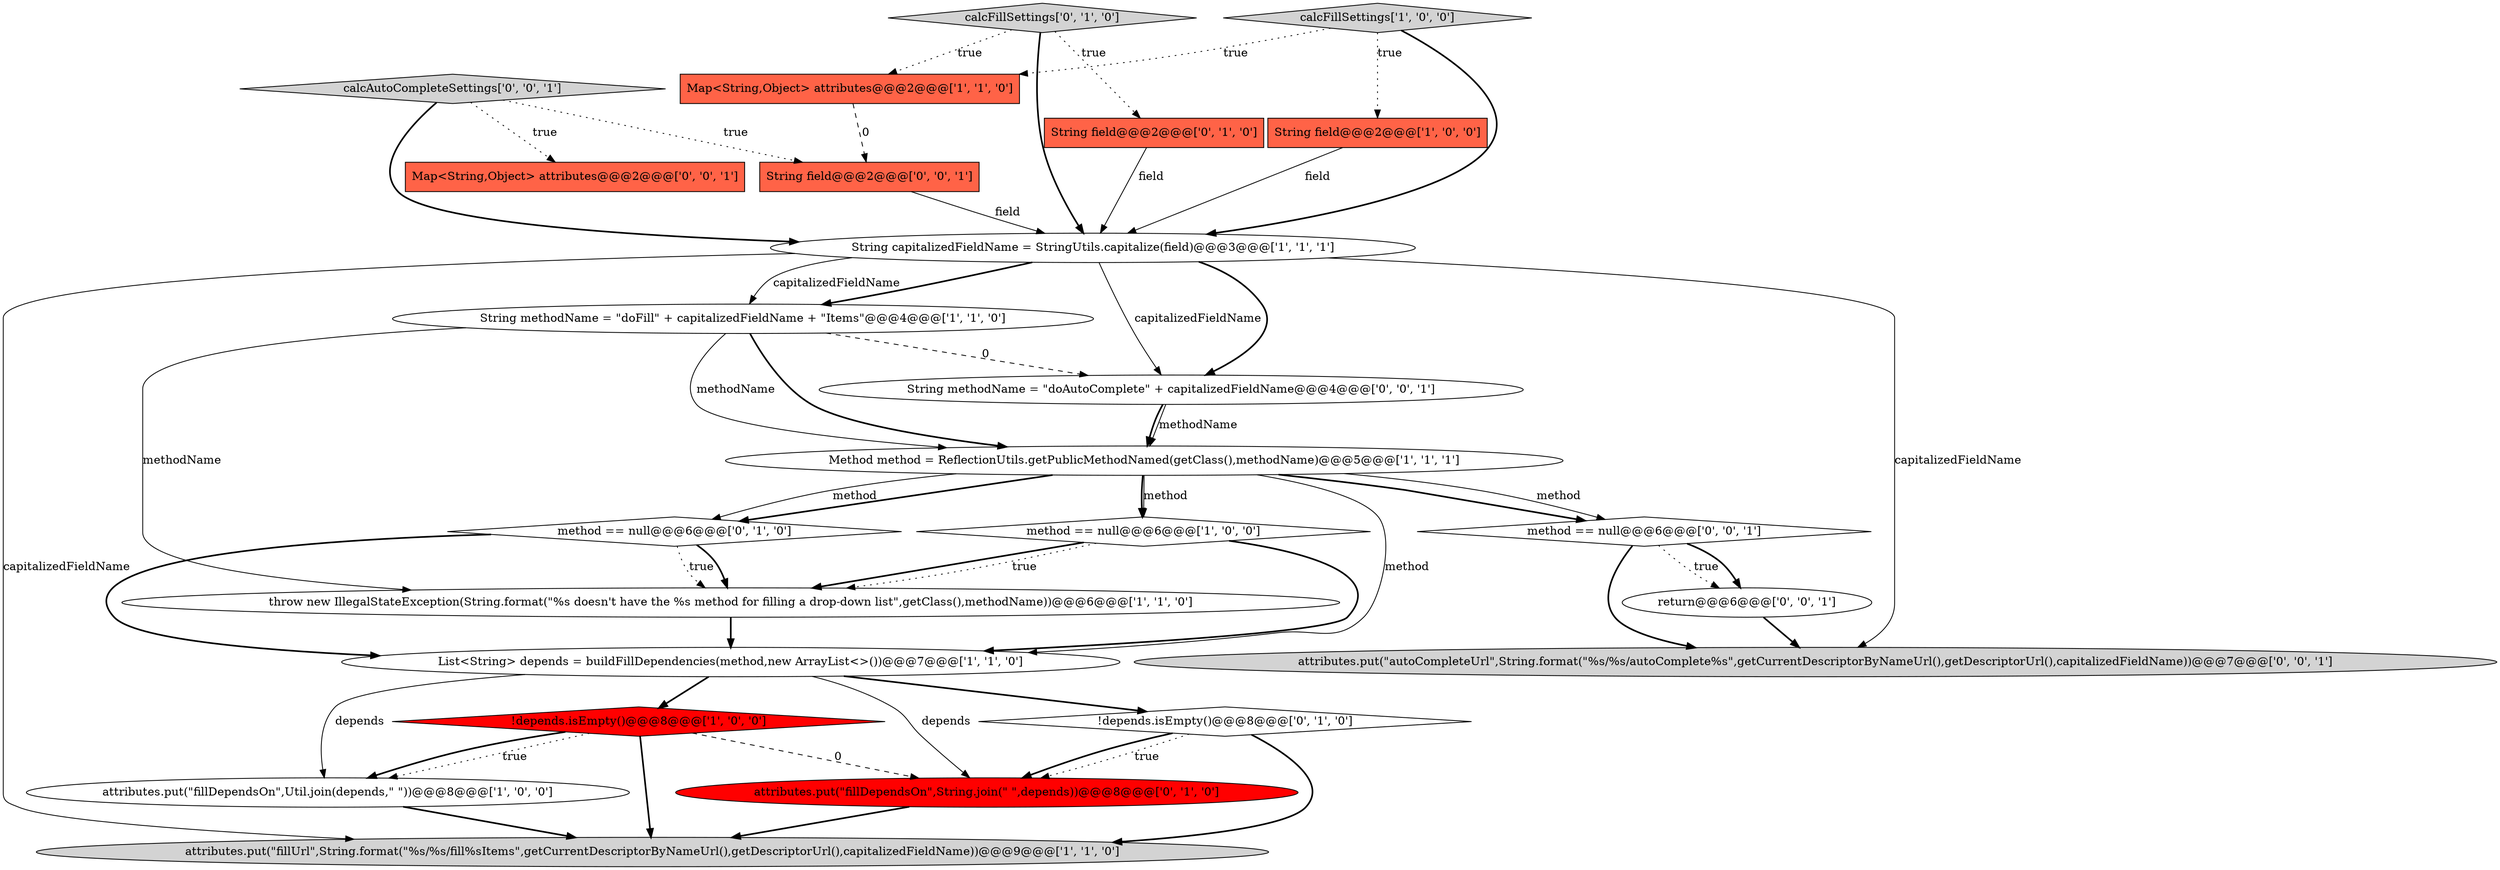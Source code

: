 digraph {
3 [style = filled, label = "List<String> depends = buildFillDependencies(method,new ArrayList<>())@@@7@@@['1', '1', '0']", fillcolor = white, shape = ellipse image = "AAA0AAABBB1BBB"];
1 [style = filled, label = "method == null@@@6@@@['1', '0', '0']", fillcolor = white, shape = diamond image = "AAA0AAABBB1BBB"];
12 [style = filled, label = "!depends.isEmpty()@@@8@@@['0', '1', '0']", fillcolor = white, shape = diamond image = "AAA0AAABBB2BBB"];
23 [style = filled, label = "String field@@@2@@@['0', '0', '1']", fillcolor = tomato, shape = box image = "AAA0AAABBB3BBB"];
18 [style = filled, label = "attributes.put(\"autoCompleteUrl\",String.format(\"%s/%s/autoComplete%s\",getCurrentDescriptorByNameUrl(),getDescriptorUrl(),capitalizedFieldName))@@@7@@@['0', '0', '1']", fillcolor = lightgray, shape = ellipse image = "AAA0AAABBB3BBB"];
15 [style = filled, label = "attributes.put(\"fillDependsOn\",String.join(\" \",depends))@@@8@@@['0', '1', '0']", fillcolor = red, shape = ellipse image = "AAA1AAABBB2BBB"];
16 [style = filled, label = "calcFillSettings['0', '1', '0']", fillcolor = lightgray, shape = diamond image = "AAA0AAABBB2BBB"];
17 [style = filled, label = "Map<String,Object> attributes@@@2@@@['0', '0', '1']", fillcolor = tomato, shape = box image = "AAA0AAABBB3BBB"];
2 [style = filled, label = "String field@@@2@@@['1', '0', '0']", fillcolor = tomato, shape = box image = "AAA0AAABBB1BBB"];
0 [style = filled, label = "Method method = ReflectionUtils.getPublicMethodNamed(getClass(),methodName)@@@5@@@['1', '1', '1']", fillcolor = white, shape = ellipse image = "AAA0AAABBB1BBB"];
5 [style = filled, label = "String capitalizedFieldName = StringUtils.capitalize(field)@@@3@@@['1', '1', '1']", fillcolor = white, shape = ellipse image = "AAA0AAABBB1BBB"];
13 [style = filled, label = "method == null@@@6@@@['0', '1', '0']", fillcolor = white, shape = diamond image = "AAA0AAABBB2BBB"];
14 [style = filled, label = "String field@@@2@@@['0', '1', '0']", fillcolor = tomato, shape = box image = "AAA0AAABBB2BBB"];
9 [style = filled, label = "attributes.put(\"fillDependsOn\",Util.join(depends,\" \"))@@@8@@@['1', '0', '0']", fillcolor = white, shape = ellipse image = "AAA0AAABBB1BBB"];
20 [style = filled, label = "calcAutoCompleteSettings['0', '0', '1']", fillcolor = lightgray, shape = diamond image = "AAA0AAABBB3BBB"];
10 [style = filled, label = "attributes.put(\"fillUrl\",String.format(\"%s/%s/fill%sItems\",getCurrentDescriptorByNameUrl(),getDescriptorUrl(),capitalizedFieldName))@@@9@@@['1', '1', '0']", fillcolor = lightgray, shape = ellipse image = "AAA0AAABBB1BBB"];
11 [style = filled, label = "!depends.isEmpty()@@@8@@@['1', '0', '0']", fillcolor = red, shape = diamond image = "AAA1AAABBB1BBB"];
6 [style = filled, label = "throw new IllegalStateException(String.format(\"%s doesn't have the %s method for filling a drop-down list\",getClass(),methodName))@@@6@@@['1', '1', '0']", fillcolor = white, shape = ellipse image = "AAA0AAABBB1BBB"];
22 [style = filled, label = "method == null@@@6@@@['0', '0', '1']", fillcolor = white, shape = diamond image = "AAA0AAABBB3BBB"];
8 [style = filled, label = "String methodName = \"doFill\" + capitalizedFieldName + \"Items\"@@@4@@@['1', '1', '0']", fillcolor = white, shape = ellipse image = "AAA0AAABBB1BBB"];
19 [style = filled, label = "return@@@6@@@['0', '0', '1']", fillcolor = white, shape = ellipse image = "AAA0AAABBB3BBB"];
21 [style = filled, label = "String methodName = \"doAutoComplete\" + capitalizedFieldName@@@4@@@['0', '0', '1']", fillcolor = white, shape = ellipse image = "AAA0AAABBB3BBB"];
7 [style = filled, label = "Map<String,Object> attributes@@@2@@@['1', '1', '0']", fillcolor = tomato, shape = box image = "AAA0AAABBB1BBB"];
4 [style = filled, label = "calcFillSettings['1', '0', '0']", fillcolor = lightgray, shape = diamond image = "AAA0AAABBB1BBB"];
13->6 [style = dotted, label="true"];
6->3 [style = bold, label=""];
5->8 [style = bold, label=""];
15->10 [style = bold, label=""];
2->5 [style = solid, label="field"];
19->18 [style = bold, label=""];
22->19 [style = dotted, label="true"];
7->23 [style = dashed, label="0"];
8->6 [style = solid, label="methodName"];
0->13 [style = bold, label=""];
21->0 [style = bold, label=""];
5->18 [style = solid, label="capitalizedFieldName"];
22->19 [style = bold, label=""];
11->15 [style = dashed, label="0"];
3->9 [style = solid, label="depends"];
20->17 [style = dotted, label="true"];
5->8 [style = solid, label="capitalizedFieldName"];
12->15 [style = bold, label=""];
1->3 [style = bold, label=""];
3->11 [style = bold, label=""];
12->15 [style = dotted, label="true"];
4->7 [style = dotted, label="true"];
5->10 [style = solid, label="capitalizedFieldName"];
11->9 [style = dotted, label="true"];
23->5 [style = solid, label="field"];
9->10 [style = bold, label=""];
3->12 [style = bold, label=""];
8->21 [style = dashed, label="0"];
11->9 [style = bold, label=""];
0->3 [style = solid, label="method"];
0->13 [style = solid, label="method"];
20->5 [style = bold, label=""];
8->0 [style = bold, label=""];
5->21 [style = solid, label="capitalizedFieldName"];
5->21 [style = bold, label=""];
16->7 [style = dotted, label="true"];
21->0 [style = solid, label="methodName"];
12->10 [style = bold, label=""];
1->6 [style = bold, label=""];
22->18 [style = bold, label=""];
0->22 [style = solid, label="method"];
13->3 [style = bold, label=""];
0->1 [style = solid, label="method"];
11->10 [style = bold, label=""];
0->1 [style = bold, label=""];
0->22 [style = bold, label=""];
16->14 [style = dotted, label="true"];
20->23 [style = dotted, label="true"];
16->5 [style = bold, label=""];
1->6 [style = dotted, label="true"];
13->6 [style = bold, label=""];
8->0 [style = solid, label="methodName"];
14->5 [style = solid, label="field"];
4->5 [style = bold, label=""];
4->2 [style = dotted, label="true"];
3->15 [style = solid, label="depends"];
}
